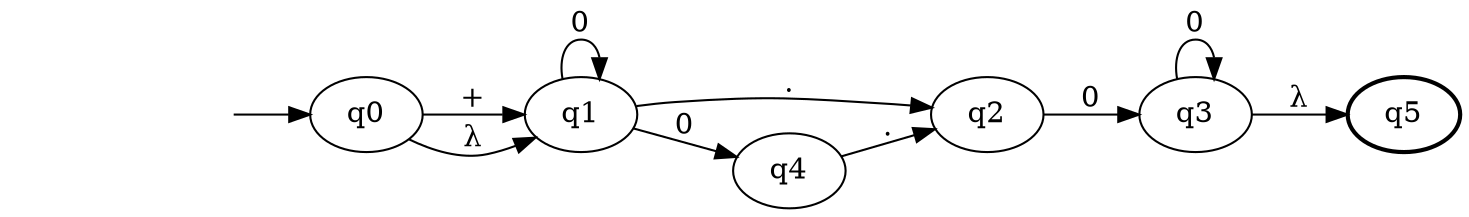 digraph af11  { rankdir=LR;
	_invisible [style="invis"];
	q0;
	q1;
	q2;
	q3;
	q4;
	q5 [penwidth="2"];
	_invisible -> q0 ;
	q0 -> q1 [label="+"];
	q1 -> q1 [label="0"];
	q1 -> q4 [label="0"];
	q1 -> q2 [label="."];
	q2 -> q3 [label="0"];
	q3 -> q3 [label="0"];
	q4 -> q2 [label="."];
	q0 -> q1 [label="&lambda;"];
	q3 -> q5 [label="&lambda;"];
}